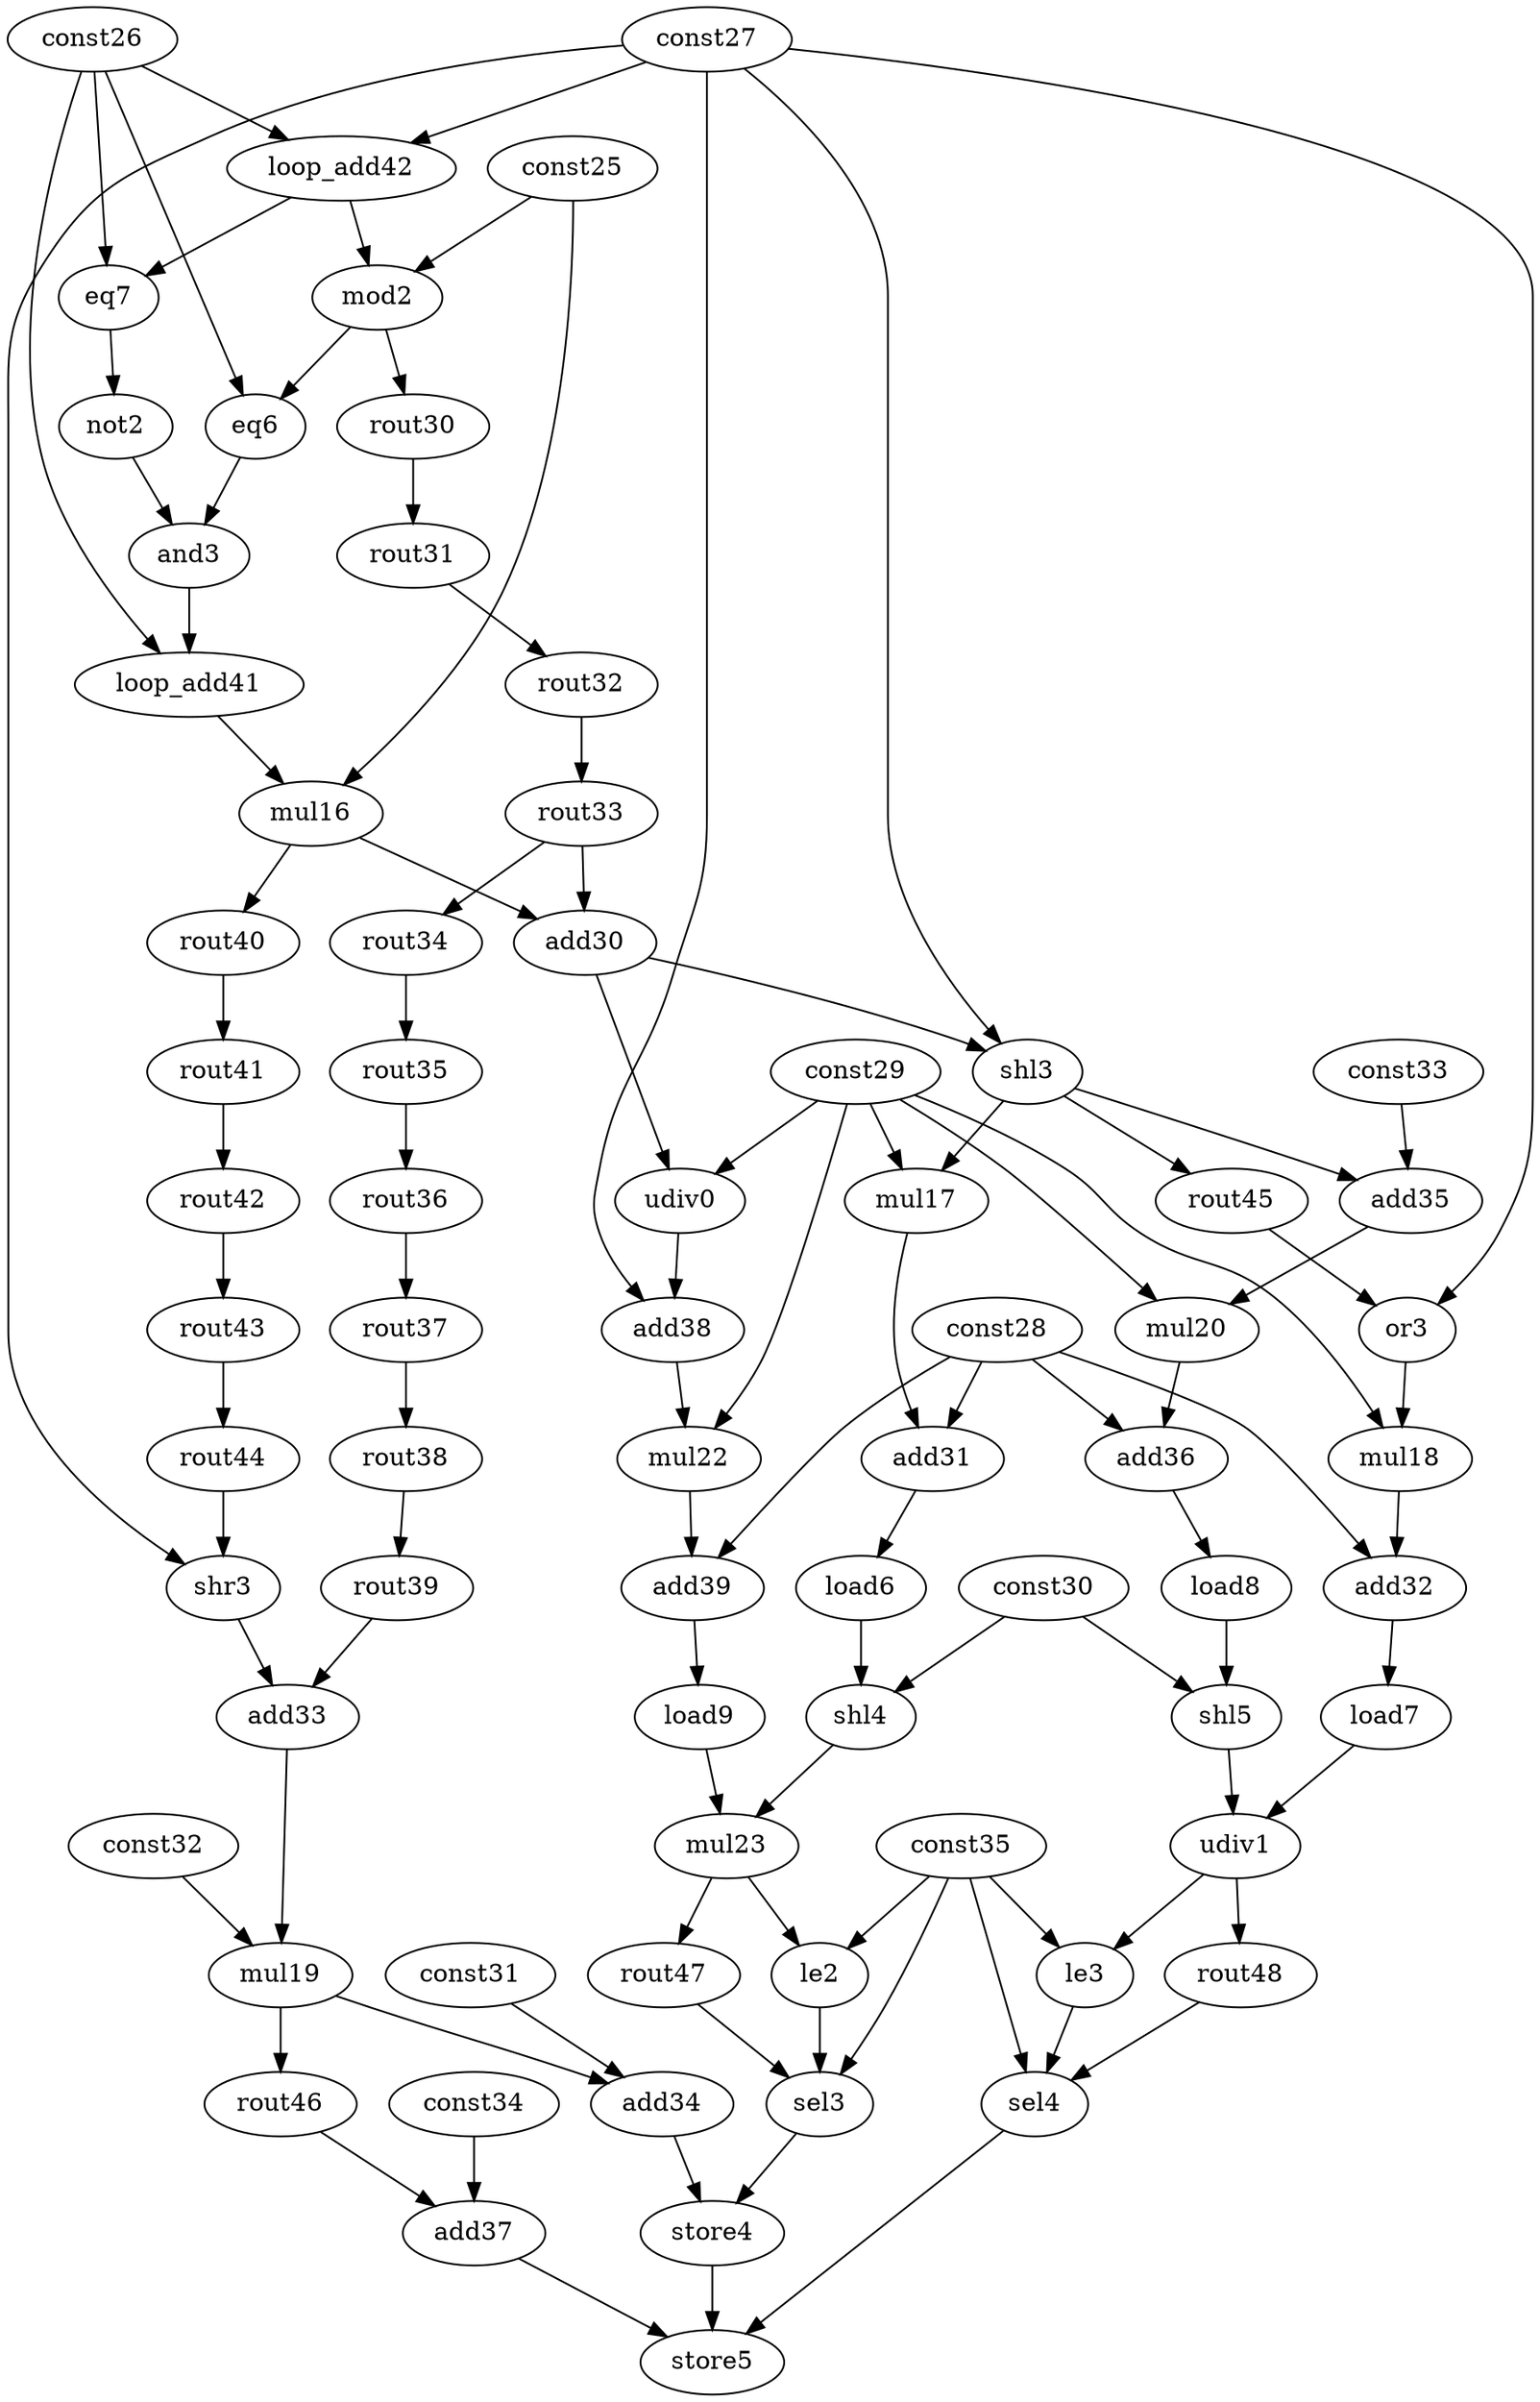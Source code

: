 digraph G {
	const25[opcode=const, val=4608]
	mod2[opcode=mod, llvm="%8", schedule=1]
	const26[opcode=const, val=0]
	eq6[opcode=eq, llvm="%9", schedule=2]
	eq7[opcode=eq, llvm="%10", schedule=1]
	not2[opcode=not, llvm="%10", schedule=2]
	and3[opcode=and, llvm="%11", schedule=3]
	mul16[opcode=mul, llvm="%14", schedule=5]
	add30[opcode=add, llvm="%15", schedule=6]
	const27[opcode=const, val=1]
	shl3[opcode=shl, llvm="%16", schedule=7]
	const28[opcode=const, llvm="%1"]
	const29[opcode=const, val=2]
	mul17[opcode=mul, llvm="%17", schedule=8]
	add31[opcode=add, llvm="%17", schedule=9]
	load6[opcode=load, llvm="%18", schedule=10]
	const30[opcode=const, val=10]
	shl4[opcode=shl, llvm="%20", schedule=11]
	or3[opcode=or, llvm="%21", schedule=9]
	mul18[opcode=mul, llvm="%22", schedule=10]
	add32[opcode=add, llvm="%22", schedule=11]
	load7[opcode=load, llvm="%23", schedule=12]
	shr3[opcode=shr, llvm="%25", schedule=11]
	add33[opcode=add, llvm="%26", schedule=12]
	const31[opcode=const, llvm="%3"]
	const32[opcode=const, val=4]
	mul19[opcode=mul, llvm="%27", schedule=13]
	add34[opcode=add, llvm="%27", schedule=14]
	const33[opcode=const, val=4609]
	add35[opcode=add, llvm="%28", schedule=8]
	mul20[opcode=mul, llvm="%29", schedule=9]
	add36[opcode=add, llvm="%29", schedule=10]
	load8[opcode=load, llvm="%30", schedule=11]
	shl5[opcode=shl, llvm="%32", schedule=12]
	const34[opcode=const, llvm="%4"]
	add37[opcode=add, llvm="%33", schedule=15]
	udiv0[opcode=udiv, llvm="%34", schedule=7]
	add38[opcode=add, llvm="%35", schedule=8]
	mul22[opcode=mul, llvm="%36", schedule=9]
	add39[opcode=add, llvm="%36", schedule=10]
	load9[opcode=load, llvm="%37", schedule=11]
	mul23[opcode=mul, llvm="%39", schedule=12]
	const35[opcode=const, val=4095]
	le2[opcode=le, llvm="%40", schedule=13]
	sel3[opcode=sel, llvm="%40", schedule=14]
	store4[opcode=store, llvm="store", schedule=15]
	udiv1[opcode=udiv, llvm="%41", schedule=13]
	le3[opcode=le, llvm="%42", schedule=14]
	sel4[opcode=sel, llvm="%42", schedule=15]
	store5[opcode=store, llvm="store", schedule=16]
	loop_add41[opcode=add, llvm="%6", schedule=4]
	loop_add42[opcode=add, llvm="%7", schedule=0]
	rout30[opcode=rout, schedule=2]
	rout31[opcode=rout, schedule=3]
	rout32[opcode=rout, schedule=4]
	rout33[opcode=rout, schedule=5]
	rout34[opcode=rout, schedule=6]
	rout35[opcode=rout, schedule=7]
	rout36[opcode=rout, schedule=8]
	rout37[opcode=rout, schedule=9]
	rout38[opcode=rout, schedule=10]
	rout39[opcode=rout, schedule=11]
	rout40[opcode=rout, schedule=6]
	rout41[opcode=rout, schedule=7]
	rout42[opcode=rout, schedule=8]
	rout43[opcode=rout, schedule=9]
	rout44[opcode=rout, schedule=10]
	rout45[opcode=rout, schedule=8]
	rout46[opcode=rout, schedule=14]
	rout47[opcode=rout, schedule=13]
	rout48[opcode=rout, schedule=14]
	loop_add42->mod2[operand=0]
	const25->mod2[operand=1]
	mod2->eq6[operand=0]
	const26->eq6[operand=1]
	loop_add42->eq7[operand=0]
	const26->eq7[operand=1]
	eq7->not2[operand=0]
	not2->and3[operand=0]
	eq6->and3[operand=1]
	loop_add41->mul16[operand=0]
	const25->mul16[operand=1]
	mul16->add30[operand=0]
	rout33->add30[operand=1]
	add30->shl3[operand=0]
	const27->shl3[operand=1]
	shl3->mul17[operand=0]
	const29->mul17[operand=1]
	const28->add31[operand=0]
	mul17->add31[operand=1]
	add31->load6[operand=0]
	load6->shl4[operand=0]
	const30->shl4[operand=1]
	rout45->or3[operand=0]
	const27->or3[operand=1]
	or3->mul18[operand=0]
	const29->mul18[operand=1]
	const28->add32[operand=0]
	mul18->add32[operand=1]
	add32->load7[operand=0]
	rout44->shr3[operand=0]
	const27->shr3[operand=1]
	shr3->add33[operand=0]
	rout39->add33[operand=1]
	add33->mul19[operand=0]
	const32->mul19[operand=1]
	const31->add34[operand=0]
	mul19->add34[operand=1]
	shl3->add35[operand=0]
	const33->add35[operand=1]
	add35->mul20[operand=0]
	const29->mul20[operand=1]
	const28->add36[operand=0]
	mul20->add36[operand=1]
	add36->load8[operand=0]
	load8->shl5[operand=0]
	const30->shl5[operand=1]
	const34->add37[operand=0]
	rout46->add37[operand=1]
	const29->udiv0[operand=0]
	add30->udiv0[operand=1]
	udiv0->add38[operand=0]
	const27->add38[operand=1]
	add38->mul22[operand=0]
	const29->mul22[operand=1]
	const28->add39[operand=0]
	mul22->add39[operand=1]
	add39->load9[operand=0]
	shl4->mul23[operand=0]
	load9->mul23[operand=1]
	mul23->le2[operand=0]
	const35->le2[operand=1]
	le2->sel3[operand=0]
	rout47->sel3[operand=1]
	const35->sel3[operand=2]
	sel3->store4[operand=0]
	add34->store4[operand=1]
	shl5->udiv1[operand=0]
	load7->udiv1[operand=1]
	udiv1->le3[operand=0]
	const35->le3[operand=1]
	le3->sel4[operand=0]
	rout48->sel4[operand=1]
	const35->sel4[operand=2]
	sel4->store5[operand=0]
	add37->store5[operand=1]
	store4->store5[operand=-1, type=order]
	const26->loop_add41[operand=0, type=const_base]
	and3->loop_add41[operand=1]
	const26->loop_add42[operand=0, type=const_base]
	const27->loop_add42[operand=1]
	mod2->rout30[operand=0]
	rout30->rout31[operand=0]
	rout31->rout32[operand=0]
	rout32->rout33[operand=0]
	rout33->rout34[operand=0]
	rout34->rout35[operand=0]
	rout35->rout36[operand=0]
	rout36->rout37[operand=0]
	rout37->rout38[operand=0]
	rout38->rout39[operand=0]
	mul16->rout40[operand=0]
	rout40->rout41[operand=0]
	rout41->rout42[operand=0]
	rout42->rout43[operand=0]
	rout43->rout44[operand=0]
	shl3->rout45[operand=0]
	mul19->rout46[operand=0]
	mul23->rout47[operand=0]
	udiv1->rout48[operand=0]
}